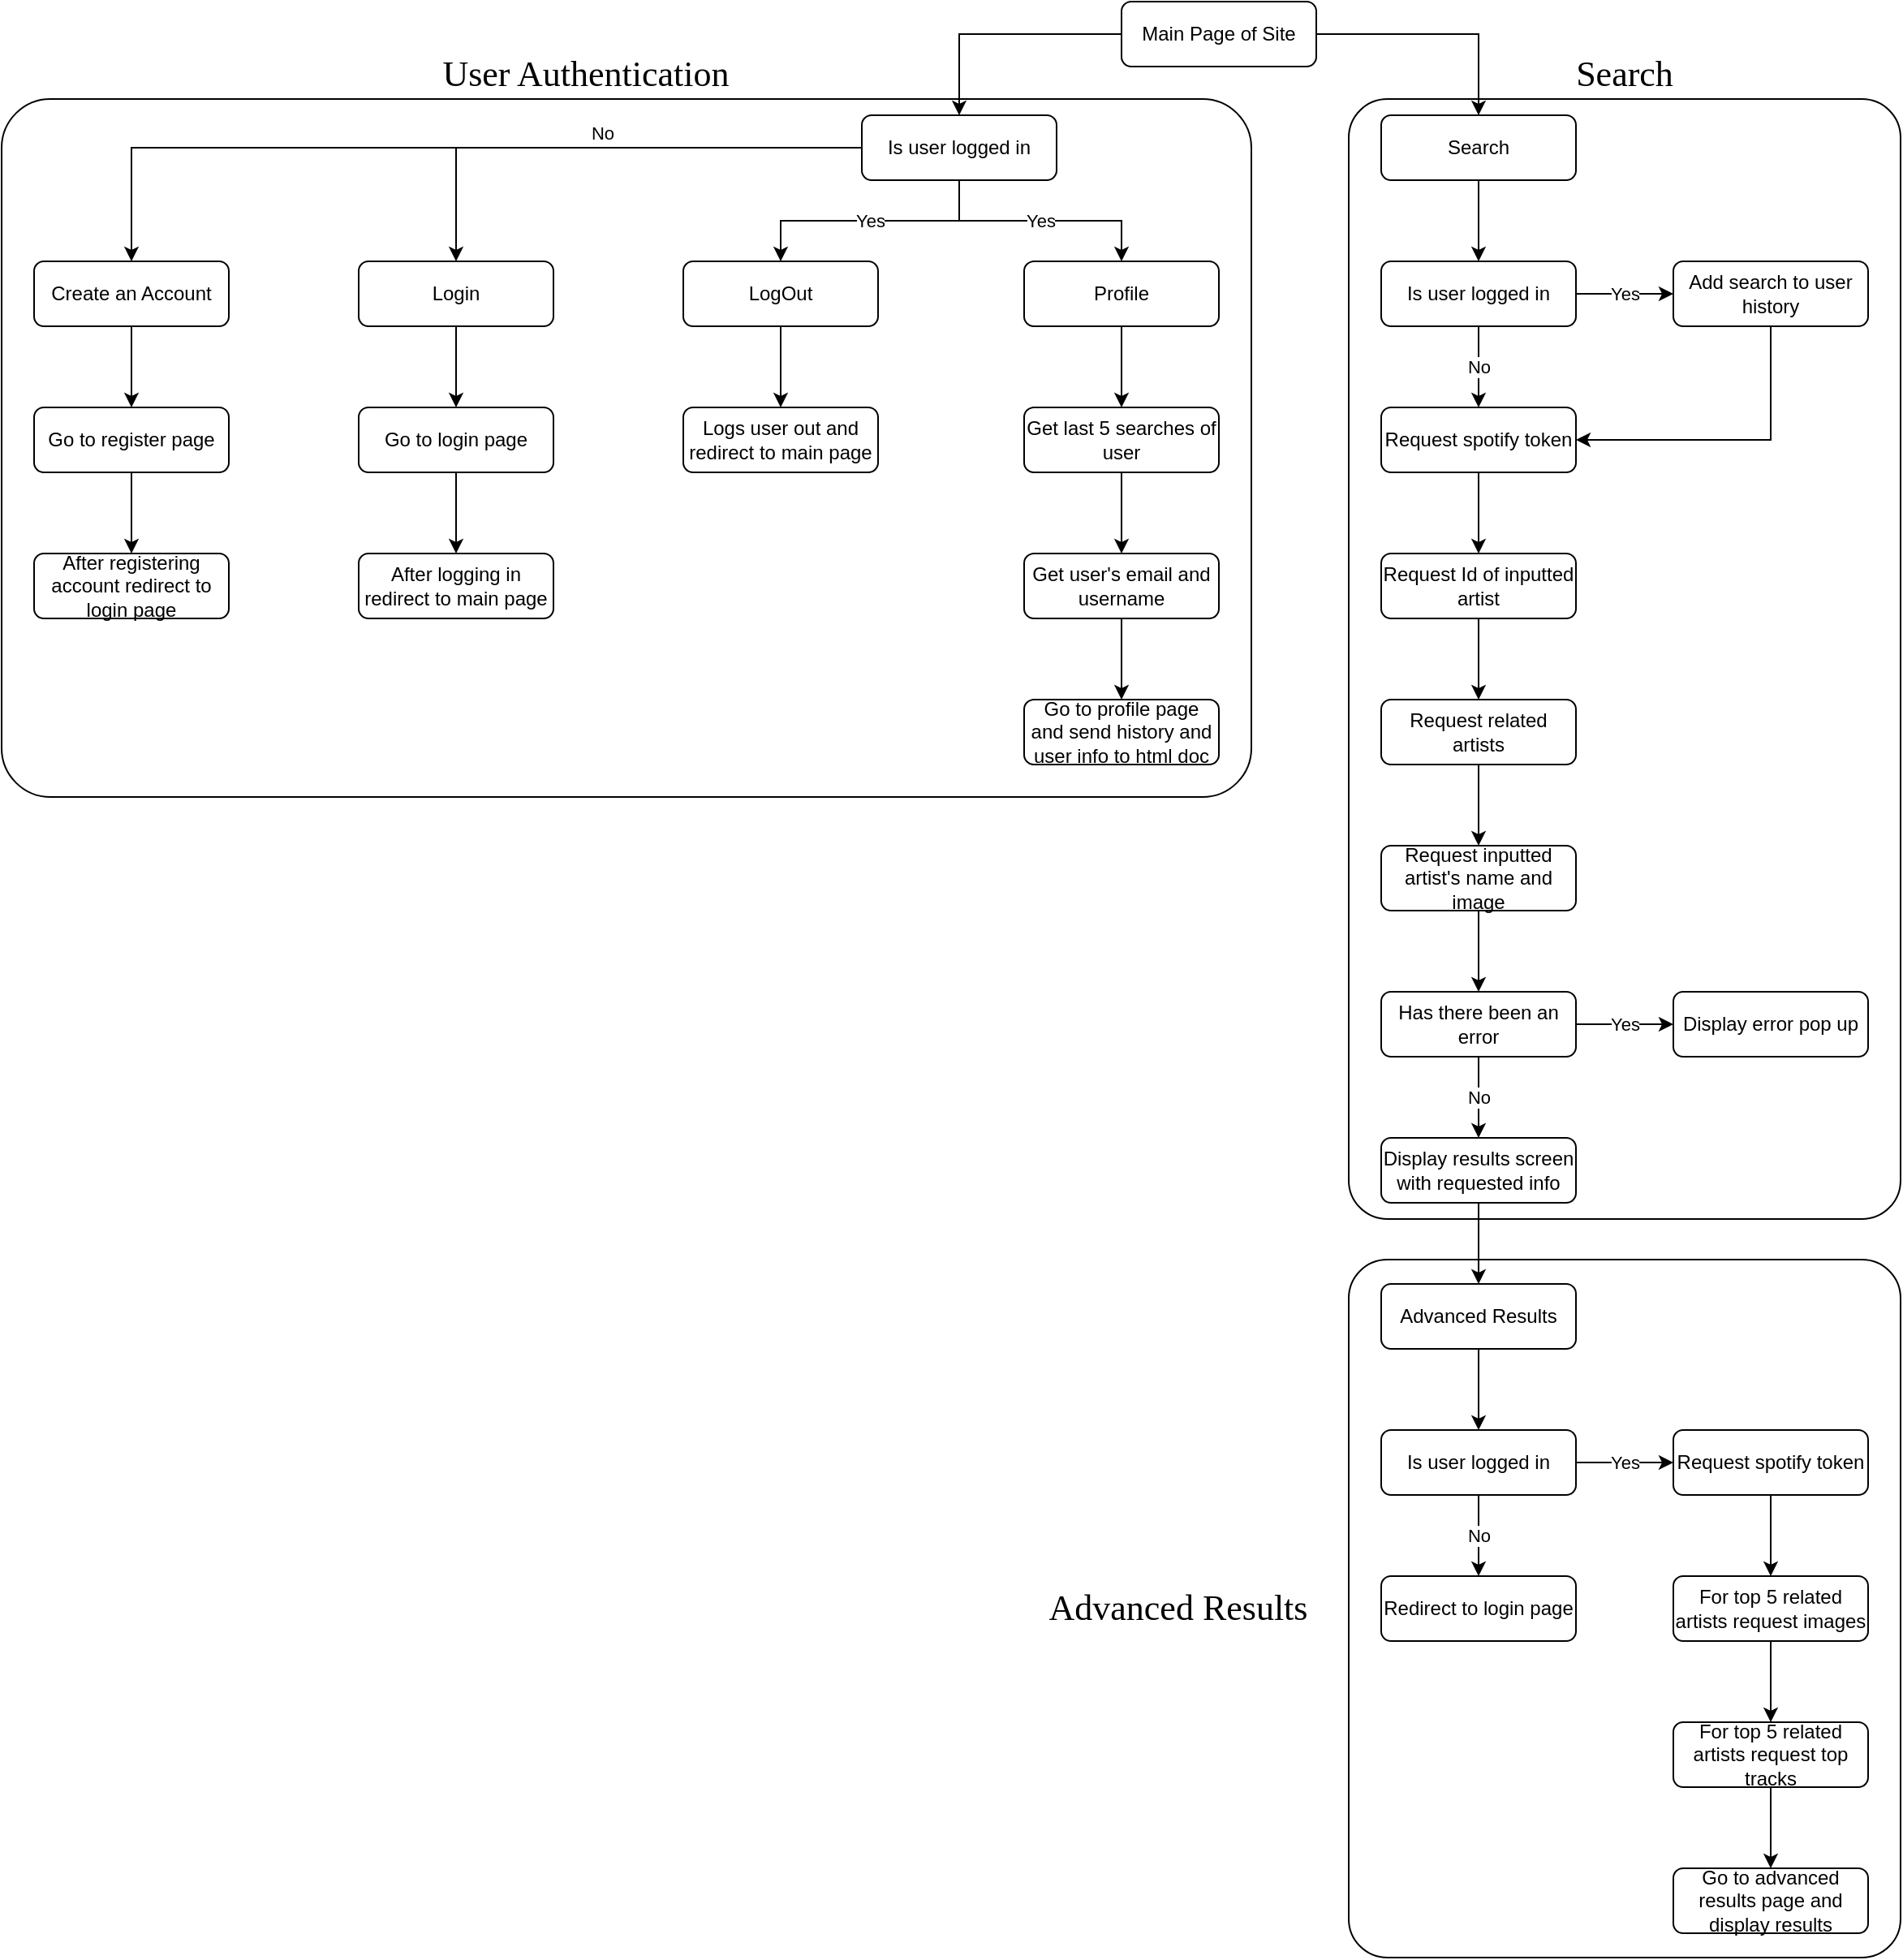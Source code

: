 <mxfile version="21.3.4" type="device">
  <diagram id="C5RBs43oDa-KdzZeNtuy" name="Page-1">
    <mxGraphModel dx="2020" dy="763" grid="1" gridSize="10" guides="1" tooltips="1" connect="1" arrows="1" fold="1" page="1" pageScale="1" pageWidth="827" pageHeight="1169" math="0" shadow="0">
      <root>
        <mxCell id="WIyWlLk6GJQsqaUBKTNV-0" />
        <mxCell id="WIyWlLk6GJQsqaUBKTNV-1" parent="WIyWlLk6GJQsqaUBKTNV-0" />
        <mxCell id="a9u134zF3roCWLQcO0iH-1" style="edgeStyle=orthogonalEdgeStyle;rounded=0;orthogonalLoop=1;jettySize=auto;html=1;exitX=1;exitY=0.5;exitDx=0;exitDy=0;entryX=0.5;entryY=0;entryDx=0;entryDy=0;" parent="WIyWlLk6GJQsqaUBKTNV-1" source="WIyWlLk6GJQsqaUBKTNV-3" target="a9u134zF3roCWLQcO0iH-0" edge="1">
          <mxGeometry relative="1" as="geometry" />
        </mxCell>
        <mxCell id="a9u134zF3roCWLQcO0iH-6" style="edgeStyle=orthogonalEdgeStyle;rounded=0;orthogonalLoop=1;jettySize=auto;html=1;" parent="WIyWlLk6GJQsqaUBKTNV-1" source="WIyWlLk6GJQsqaUBKTNV-3" target="a9u134zF3roCWLQcO0iH-5" edge="1">
          <mxGeometry relative="1" as="geometry" />
        </mxCell>
        <mxCell id="WIyWlLk6GJQsqaUBKTNV-3" value="Main Page of Site" style="rounded=1;whiteSpace=wrap;html=1;fontSize=12;glass=0;strokeWidth=1;shadow=0;" parent="WIyWlLk6GJQsqaUBKTNV-1" vertex="1">
          <mxGeometry x="340" y="10" width="120" height="40" as="geometry" />
        </mxCell>
        <mxCell id="a9u134zF3roCWLQcO0iH-19" style="edgeStyle=orthogonalEdgeStyle;rounded=0;orthogonalLoop=1;jettySize=auto;html=1;entryX=0.5;entryY=0;entryDx=0;entryDy=0;" parent="WIyWlLk6GJQsqaUBKTNV-1" source="a9u134zF3roCWLQcO0iH-0" target="a9u134zF3roCWLQcO0iH-18" edge="1">
          <mxGeometry relative="1" as="geometry" />
        </mxCell>
        <mxCell id="a9u134zF3roCWLQcO0iH-0" value="Search" style="rounded=1;whiteSpace=wrap;html=1;" parent="WIyWlLk6GJQsqaUBKTNV-1" vertex="1">
          <mxGeometry x="500" y="80" width="120" height="40" as="geometry" />
        </mxCell>
        <mxCell id="a9u134zF3roCWLQcO0iH-11" value="Yes" style="edgeStyle=orthogonalEdgeStyle;rounded=0;orthogonalLoop=1;jettySize=auto;html=1;entryX=0.5;entryY=0;entryDx=0;entryDy=0;verticalAlign=middle;" parent="WIyWlLk6GJQsqaUBKTNV-1" source="a9u134zF3roCWLQcO0iH-5" target="a9u134zF3roCWLQcO0iH-9" edge="1">
          <mxGeometry relative="1" as="geometry">
            <Array as="points">
              <mxPoint x="240" y="145" />
              <mxPoint x="130" y="145" />
            </Array>
          </mxGeometry>
        </mxCell>
        <mxCell id="a9u134zF3roCWLQcO0iH-12" value="Yes" style="edgeStyle=orthogonalEdgeStyle;rounded=0;orthogonalLoop=1;jettySize=auto;html=1;verticalAlign=middle;" parent="WIyWlLk6GJQsqaUBKTNV-1" source="a9u134zF3roCWLQcO0iH-5" target="a9u134zF3roCWLQcO0iH-10" edge="1">
          <mxGeometry relative="1" as="geometry" />
        </mxCell>
        <mxCell id="a9u134zF3roCWLQcO0iH-15" value="No" style="edgeStyle=orthogonalEdgeStyle;rounded=0;orthogonalLoop=1;jettySize=auto;html=1;entryX=0.5;entryY=0;entryDx=0;entryDy=0;verticalAlign=bottom;" parent="WIyWlLk6GJQsqaUBKTNV-1" source="a9u134zF3roCWLQcO0iH-5" target="a9u134zF3roCWLQcO0iH-13" edge="1">
          <mxGeometry relative="1" as="geometry" />
        </mxCell>
        <mxCell id="a9u134zF3roCWLQcO0iH-16" style="edgeStyle=orthogonalEdgeStyle;rounded=0;orthogonalLoop=1;jettySize=auto;html=1;entryX=0.5;entryY=0;entryDx=0;entryDy=0;" parent="WIyWlLk6GJQsqaUBKTNV-1" source="a9u134zF3roCWLQcO0iH-5" target="a9u134zF3roCWLQcO0iH-14" edge="1">
          <mxGeometry relative="1" as="geometry" />
        </mxCell>
        <mxCell id="a9u134zF3roCWLQcO0iH-5" value="Is user logged in" style="rounded=1;whiteSpace=wrap;html=1;" parent="WIyWlLk6GJQsqaUBKTNV-1" vertex="1">
          <mxGeometry x="180" y="80" width="120" height="40" as="geometry" />
        </mxCell>
        <mxCell id="a9u134zF3roCWLQcO0iH-63" style="edgeStyle=orthogonalEdgeStyle;rounded=0;orthogonalLoop=1;jettySize=auto;html=1;entryX=0.5;entryY=0;entryDx=0;entryDy=0;" parent="WIyWlLk6GJQsqaUBKTNV-1" source="a9u134zF3roCWLQcO0iH-9" target="a9u134zF3roCWLQcO0iH-62" edge="1">
          <mxGeometry relative="1" as="geometry" />
        </mxCell>
        <mxCell id="a9u134zF3roCWLQcO0iH-9" value="LogOut" style="rounded=1;whiteSpace=wrap;html=1;" parent="WIyWlLk6GJQsqaUBKTNV-1" vertex="1">
          <mxGeometry x="70" y="170" width="120" height="40" as="geometry" />
        </mxCell>
        <mxCell id="a9u134zF3roCWLQcO0iH-65" style="edgeStyle=orthogonalEdgeStyle;rounded=0;orthogonalLoop=1;jettySize=auto;html=1;exitX=0.5;exitY=1;exitDx=0;exitDy=0;entryX=0.5;entryY=0;entryDx=0;entryDy=0;" parent="WIyWlLk6GJQsqaUBKTNV-1" source="a9u134zF3roCWLQcO0iH-10" target="a9u134zF3roCWLQcO0iH-64" edge="1">
          <mxGeometry relative="1" as="geometry" />
        </mxCell>
        <mxCell id="a9u134zF3roCWLQcO0iH-10" value="Profile" style="rounded=1;whiteSpace=wrap;html=1;" parent="WIyWlLk6GJQsqaUBKTNV-1" vertex="1">
          <mxGeometry x="280" y="170" width="120" height="40" as="geometry" />
        </mxCell>
        <mxCell id="a9u134zF3roCWLQcO0iH-55" style="edgeStyle=orthogonalEdgeStyle;rounded=0;orthogonalLoop=1;jettySize=auto;html=1;" parent="WIyWlLk6GJQsqaUBKTNV-1" source="a9u134zF3roCWLQcO0iH-13" target="a9u134zF3roCWLQcO0iH-54" edge="1">
          <mxGeometry relative="1" as="geometry" />
        </mxCell>
        <mxCell id="a9u134zF3roCWLQcO0iH-13" value="Login" style="rounded=1;whiteSpace=wrap;html=1;" parent="WIyWlLk6GJQsqaUBKTNV-1" vertex="1">
          <mxGeometry x="-130" y="170" width="120" height="40" as="geometry" />
        </mxCell>
        <mxCell id="a9u134zF3roCWLQcO0iH-59" style="edgeStyle=orthogonalEdgeStyle;rounded=0;orthogonalLoop=1;jettySize=auto;html=1;entryX=0.5;entryY=0;entryDx=0;entryDy=0;" parent="WIyWlLk6GJQsqaUBKTNV-1" source="a9u134zF3roCWLQcO0iH-14" target="a9u134zF3roCWLQcO0iH-58" edge="1">
          <mxGeometry relative="1" as="geometry" />
        </mxCell>
        <mxCell id="a9u134zF3roCWLQcO0iH-14" value="Create an Account" style="rounded=1;whiteSpace=wrap;html=1;" parent="WIyWlLk6GJQsqaUBKTNV-1" vertex="1">
          <mxGeometry x="-330" y="170" width="120" height="40" as="geometry" />
        </mxCell>
        <mxCell id="a9u134zF3roCWLQcO0iH-22" value="Yes" style="edgeStyle=orthogonalEdgeStyle;rounded=0;orthogonalLoop=1;jettySize=auto;html=1;entryX=0;entryY=0.5;entryDx=0;entryDy=0;verticalAlign=middle;" parent="WIyWlLk6GJQsqaUBKTNV-1" source="a9u134zF3roCWLQcO0iH-18" target="a9u134zF3roCWLQcO0iH-21" edge="1">
          <mxGeometry relative="1" as="geometry">
            <mxPoint as="offset" />
          </mxGeometry>
        </mxCell>
        <mxCell id="a9u134zF3roCWLQcO0iH-24" value="No" style="edgeStyle=orthogonalEdgeStyle;rounded=0;orthogonalLoop=1;jettySize=auto;html=1;verticalAlign=middle;" parent="WIyWlLk6GJQsqaUBKTNV-1" source="a9u134zF3roCWLQcO0iH-18" target="a9u134zF3roCWLQcO0iH-23" edge="1">
          <mxGeometry relative="1" as="geometry" />
        </mxCell>
        <mxCell id="a9u134zF3roCWLQcO0iH-18" value="Is user logged in" style="rounded=1;whiteSpace=wrap;html=1;" parent="WIyWlLk6GJQsqaUBKTNV-1" vertex="1">
          <mxGeometry x="500" y="170" width="120" height="40" as="geometry" />
        </mxCell>
        <mxCell id="a9u134zF3roCWLQcO0iH-25" style="edgeStyle=orthogonalEdgeStyle;rounded=0;orthogonalLoop=1;jettySize=auto;html=1;entryX=1;entryY=0.5;entryDx=0;entryDy=0;" parent="WIyWlLk6GJQsqaUBKTNV-1" source="a9u134zF3roCWLQcO0iH-21" target="a9u134zF3roCWLQcO0iH-23" edge="1">
          <mxGeometry relative="1" as="geometry">
            <mxPoint x="740" y="260" as="targetPoint" />
            <Array as="points">
              <mxPoint x="740" y="280" />
            </Array>
          </mxGeometry>
        </mxCell>
        <mxCell id="a9u134zF3roCWLQcO0iH-21" value="Add search to user history" style="rounded=1;whiteSpace=wrap;html=1;" parent="WIyWlLk6GJQsqaUBKTNV-1" vertex="1">
          <mxGeometry x="680" y="170" width="120" height="40" as="geometry" />
        </mxCell>
        <mxCell id="a9u134zF3roCWLQcO0iH-27" style="edgeStyle=orthogonalEdgeStyle;rounded=0;orthogonalLoop=1;jettySize=auto;html=1;entryX=0.5;entryY=0;entryDx=0;entryDy=0;" parent="WIyWlLk6GJQsqaUBKTNV-1" source="a9u134zF3roCWLQcO0iH-23" target="a9u134zF3roCWLQcO0iH-26" edge="1">
          <mxGeometry relative="1" as="geometry" />
        </mxCell>
        <mxCell id="a9u134zF3roCWLQcO0iH-23" value="Request spotify token" style="rounded=1;whiteSpace=wrap;html=1;" parent="WIyWlLk6GJQsqaUBKTNV-1" vertex="1">
          <mxGeometry x="500" y="260" width="120" height="40" as="geometry" />
        </mxCell>
        <mxCell id="a9u134zF3roCWLQcO0iH-29" style="edgeStyle=orthogonalEdgeStyle;rounded=0;orthogonalLoop=1;jettySize=auto;html=1;entryX=0.5;entryY=0;entryDx=0;entryDy=0;" parent="WIyWlLk6GJQsqaUBKTNV-1" source="a9u134zF3roCWLQcO0iH-26" target="a9u134zF3roCWLQcO0iH-28" edge="1">
          <mxGeometry relative="1" as="geometry" />
        </mxCell>
        <mxCell id="a9u134zF3roCWLQcO0iH-26" value="Request Id of inputted artist" style="rounded=1;whiteSpace=wrap;html=1;" parent="WIyWlLk6GJQsqaUBKTNV-1" vertex="1">
          <mxGeometry x="500" y="350" width="120" height="40" as="geometry" />
        </mxCell>
        <mxCell id="a9u134zF3roCWLQcO0iH-31" style="edgeStyle=orthogonalEdgeStyle;rounded=0;orthogonalLoop=1;jettySize=auto;html=1;" parent="WIyWlLk6GJQsqaUBKTNV-1" source="a9u134zF3roCWLQcO0iH-28" target="a9u134zF3roCWLQcO0iH-30" edge="1">
          <mxGeometry relative="1" as="geometry" />
        </mxCell>
        <mxCell id="a9u134zF3roCWLQcO0iH-28" value="Request related artists" style="rounded=1;whiteSpace=wrap;html=1;" parent="WIyWlLk6GJQsqaUBKTNV-1" vertex="1">
          <mxGeometry x="500" y="440" width="120" height="40" as="geometry" />
        </mxCell>
        <mxCell id="a9u134zF3roCWLQcO0iH-33" style="edgeStyle=orthogonalEdgeStyle;rounded=0;orthogonalLoop=1;jettySize=auto;html=1;" parent="WIyWlLk6GJQsqaUBKTNV-1" source="a9u134zF3roCWLQcO0iH-30" target="a9u134zF3roCWLQcO0iH-32" edge="1">
          <mxGeometry relative="1" as="geometry" />
        </mxCell>
        <mxCell id="a9u134zF3roCWLQcO0iH-30" value="Request inputted artist&#39;s name and image" style="rounded=1;whiteSpace=wrap;html=1;" parent="WIyWlLk6GJQsqaUBKTNV-1" vertex="1">
          <mxGeometry x="500" y="530" width="120" height="40" as="geometry" />
        </mxCell>
        <mxCell id="a9u134zF3roCWLQcO0iH-35" value="Yes" style="edgeStyle=orthogonalEdgeStyle;rounded=0;orthogonalLoop=1;jettySize=auto;html=1;entryX=0;entryY=0.5;entryDx=0;entryDy=0;" parent="WIyWlLk6GJQsqaUBKTNV-1" source="a9u134zF3roCWLQcO0iH-32" target="a9u134zF3roCWLQcO0iH-34" edge="1">
          <mxGeometry relative="1" as="geometry" />
        </mxCell>
        <mxCell id="a9u134zF3roCWLQcO0iH-37" value="No" style="edgeStyle=orthogonalEdgeStyle;rounded=0;orthogonalLoop=1;jettySize=auto;html=1;" parent="WIyWlLk6GJQsqaUBKTNV-1" source="a9u134zF3roCWLQcO0iH-32" target="a9u134zF3roCWLQcO0iH-36" edge="1">
          <mxGeometry relative="1" as="geometry" />
        </mxCell>
        <mxCell id="a9u134zF3roCWLQcO0iH-32" value="Has there been an error" style="rounded=1;whiteSpace=wrap;html=1;" parent="WIyWlLk6GJQsqaUBKTNV-1" vertex="1">
          <mxGeometry x="500" y="620" width="120" height="40" as="geometry" />
        </mxCell>
        <mxCell id="a9u134zF3roCWLQcO0iH-34" value="Display error pop up" style="rounded=1;whiteSpace=wrap;html=1;" parent="WIyWlLk6GJQsqaUBKTNV-1" vertex="1">
          <mxGeometry x="680" y="620" width="120" height="40" as="geometry" />
        </mxCell>
        <mxCell id="a9u134zF3roCWLQcO0iH-40" style="edgeStyle=orthogonalEdgeStyle;rounded=0;orthogonalLoop=1;jettySize=auto;html=1;" parent="WIyWlLk6GJQsqaUBKTNV-1" source="a9u134zF3roCWLQcO0iH-36" target="a9u134zF3roCWLQcO0iH-39" edge="1">
          <mxGeometry relative="1" as="geometry" />
        </mxCell>
        <mxCell id="a9u134zF3roCWLQcO0iH-36" value="Display results screen with requested info" style="rounded=1;whiteSpace=wrap;html=1;" parent="WIyWlLk6GJQsqaUBKTNV-1" vertex="1">
          <mxGeometry x="500" y="710" width="120" height="40" as="geometry" />
        </mxCell>
        <mxCell id="a9u134zF3roCWLQcO0iH-42" style="edgeStyle=orthogonalEdgeStyle;rounded=0;orthogonalLoop=1;jettySize=auto;html=1;entryX=0.5;entryY=0;entryDx=0;entryDy=0;" parent="WIyWlLk6GJQsqaUBKTNV-1" source="a9u134zF3roCWLQcO0iH-39" target="a9u134zF3roCWLQcO0iH-41" edge="1">
          <mxGeometry relative="1" as="geometry" />
        </mxCell>
        <mxCell id="a9u134zF3roCWLQcO0iH-39" value="Advanced Results" style="rounded=1;whiteSpace=wrap;html=1;" parent="WIyWlLk6GJQsqaUBKTNV-1" vertex="1">
          <mxGeometry x="500" y="800" width="120" height="40" as="geometry" />
        </mxCell>
        <mxCell id="a9u134zF3roCWLQcO0iH-44" value="No" style="edgeStyle=orthogonalEdgeStyle;rounded=0;orthogonalLoop=1;jettySize=auto;html=1;" parent="WIyWlLk6GJQsqaUBKTNV-1" source="a9u134zF3roCWLQcO0iH-41" target="a9u134zF3roCWLQcO0iH-43" edge="1">
          <mxGeometry relative="1" as="geometry" />
        </mxCell>
        <mxCell id="a9u134zF3roCWLQcO0iH-47" value="Yes" style="edgeStyle=orthogonalEdgeStyle;rounded=0;orthogonalLoop=1;jettySize=auto;html=1;" parent="WIyWlLk6GJQsqaUBKTNV-1" source="a9u134zF3roCWLQcO0iH-41" target="a9u134zF3roCWLQcO0iH-45" edge="1">
          <mxGeometry relative="1" as="geometry" />
        </mxCell>
        <mxCell id="a9u134zF3roCWLQcO0iH-41" value="Is user logged in" style="rounded=1;whiteSpace=wrap;html=1;" parent="WIyWlLk6GJQsqaUBKTNV-1" vertex="1">
          <mxGeometry x="500" y="890" width="120" height="40" as="geometry" />
        </mxCell>
        <mxCell id="a9u134zF3roCWLQcO0iH-43" value="Redirect to login page" style="rounded=1;whiteSpace=wrap;html=1;" parent="WIyWlLk6GJQsqaUBKTNV-1" vertex="1">
          <mxGeometry x="500" y="980" width="120" height="40" as="geometry" />
        </mxCell>
        <mxCell id="a9u134zF3roCWLQcO0iH-49" style="edgeStyle=orthogonalEdgeStyle;rounded=0;orthogonalLoop=1;jettySize=auto;html=1;entryX=0.5;entryY=0;entryDx=0;entryDy=0;" parent="WIyWlLk6GJQsqaUBKTNV-1" source="a9u134zF3roCWLQcO0iH-45" target="a9u134zF3roCWLQcO0iH-48" edge="1">
          <mxGeometry relative="1" as="geometry" />
        </mxCell>
        <mxCell id="a9u134zF3roCWLQcO0iH-45" value="Request spotify token" style="rounded=1;whiteSpace=wrap;html=1;" parent="WIyWlLk6GJQsqaUBKTNV-1" vertex="1">
          <mxGeometry x="680" y="890" width="120" height="40" as="geometry" />
        </mxCell>
        <mxCell id="a9u134zF3roCWLQcO0iH-51" style="edgeStyle=orthogonalEdgeStyle;rounded=0;orthogonalLoop=1;jettySize=auto;html=1;entryX=0.5;entryY=0;entryDx=0;entryDy=0;" parent="WIyWlLk6GJQsqaUBKTNV-1" source="a9u134zF3roCWLQcO0iH-48" target="a9u134zF3roCWLQcO0iH-50" edge="1">
          <mxGeometry relative="1" as="geometry" />
        </mxCell>
        <mxCell id="a9u134zF3roCWLQcO0iH-48" value="For top 5 related artists request images" style="rounded=1;whiteSpace=wrap;html=1;" parent="WIyWlLk6GJQsqaUBKTNV-1" vertex="1">
          <mxGeometry x="680" y="980" width="120" height="40" as="geometry" />
        </mxCell>
        <mxCell id="a9u134zF3roCWLQcO0iH-53" style="edgeStyle=orthogonalEdgeStyle;rounded=0;orthogonalLoop=1;jettySize=auto;html=1;entryX=0.5;entryY=0;entryDx=0;entryDy=0;" parent="WIyWlLk6GJQsqaUBKTNV-1" source="a9u134zF3roCWLQcO0iH-50" target="a9u134zF3roCWLQcO0iH-52" edge="1">
          <mxGeometry relative="1" as="geometry" />
        </mxCell>
        <mxCell id="a9u134zF3roCWLQcO0iH-50" value="For top 5 related artists request top tracks" style="rounded=1;whiteSpace=wrap;html=1;" parent="WIyWlLk6GJQsqaUBKTNV-1" vertex="1">
          <mxGeometry x="680" y="1070" width="120" height="40" as="geometry" />
        </mxCell>
        <mxCell id="a9u134zF3roCWLQcO0iH-52" value="Go to advanced results page and display results" style="rounded=1;whiteSpace=wrap;html=1;" parent="WIyWlLk6GJQsqaUBKTNV-1" vertex="1">
          <mxGeometry x="680" y="1160" width="120" height="40" as="geometry" />
        </mxCell>
        <mxCell id="a9u134zF3roCWLQcO0iH-57" style="edgeStyle=orthogonalEdgeStyle;rounded=0;orthogonalLoop=1;jettySize=auto;html=1;entryX=0.5;entryY=0;entryDx=0;entryDy=0;" parent="WIyWlLk6GJQsqaUBKTNV-1" source="a9u134zF3roCWLQcO0iH-54" target="a9u134zF3roCWLQcO0iH-56" edge="1">
          <mxGeometry relative="1" as="geometry" />
        </mxCell>
        <mxCell id="a9u134zF3roCWLQcO0iH-54" value="Go to login page" style="rounded=1;whiteSpace=wrap;html=1;" parent="WIyWlLk6GJQsqaUBKTNV-1" vertex="1">
          <mxGeometry x="-130" y="260" width="120" height="40" as="geometry" />
        </mxCell>
        <mxCell id="a9u134zF3roCWLQcO0iH-56" value="After logging in redirect to main page" style="rounded=1;whiteSpace=wrap;html=1;" parent="WIyWlLk6GJQsqaUBKTNV-1" vertex="1">
          <mxGeometry x="-130" y="350" width="120" height="40" as="geometry" />
        </mxCell>
        <mxCell id="a9u134zF3roCWLQcO0iH-61" style="edgeStyle=orthogonalEdgeStyle;rounded=0;orthogonalLoop=1;jettySize=auto;html=1;entryX=0.5;entryY=0;entryDx=0;entryDy=0;" parent="WIyWlLk6GJQsqaUBKTNV-1" source="a9u134zF3roCWLQcO0iH-58" target="a9u134zF3roCWLQcO0iH-60" edge="1">
          <mxGeometry relative="1" as="geometry" />
        </mxCell>
        <mxCell id="a9u134zF3roCWLQcO0iH-58" value="Go to register page" style="rounded=1;whiteSpace=wrap;html=1;" parent="WIyWlLk6GJQsqaUBKTNV-1" vertex="1">
          <mxGeometry x="-330" y="260" width="120" height="40" as="geometry" />
        </mxCell>
        <mxCell id="a9u134zF3roCWLQcO0iH-60" value="After registering account redirect to login page" style="rounded=1;whiteSpace=wrap;html=1;" parent="WIyWlLk6GJQsqaUBKTNV-1" vertex="1">
          <mxGeometry x="-330" y="350" width="120" height="40" as="geometry" />
        </mxCell>
        <mxCell id="a9u134zF3roCWLQcO0iH-62" value="Logs user out and redirect to main page" style="rounded=1;whiteSpace=wrap;html=1;" parent="WIyWlLk6GJQsqaUBKTNV-1" vertex="1">
          <mxGeometry x="70" y="260" width="120" height="40" as="geometry" />
        </mxCell>
        <mxCell id="a9u134zF3roCWLQcO0iH-67" style="edgeStyle=orthogonalEdgeStyle;rounded=0;orthogonalLoop=1;jettySize=auto;html=1;" parent="WIyWlLk6GJQsqaUBKTNV-1" source="a9u134zF3roCWLQcO0iH-64" target="a9u134zF3roCWLQcO0iH-66" edge="1">
          <mxGeometry relative="1" as="geometry" />
        </mxCell>
        <mxCell id="a9u134zF3roCWLQcO0iH-64" value="Get last 5 searches of user" style="rounded=1;whiteSpace=wrap;html=1;" parent="WIyWlLk6GJQsqaUBKTNV-1" vertex="1">
          <mxGeometry x="280" y="260" width="120" height="40" as="geometry" />
        </mxCell>
        <mxCell id="a9u134zF3roCWLQcO0iH-69" style="edgeStyle=orthogonalEdgeStyle;rounded=0;orthogonalLoop=1;jettySize=auto;html=1;entryX=0.5;entryY=0;entryDx=0;entryDy=0;" parent="WIyWlLk6GJQsqaUBKTNV-1" source="a9u134zF3roCWLQcO0iH-66" target="a9u134zF3roCWLQcO0iH-68" edge="1">
          <mxGeometry relative="1" as="geometry" />
        </mxCell>
        <mxCell id="a9u134zF3roCWLQcO0iH-66" value="Get user&#39;s email and username" style="rounded=1;whiteSpace=wrap;html=1;" parent="WIyWlLk6GJQsqaUBKTNV-1" vertex="1">
          <mxGeometry x="280" y="350" width="120" height="40" as="geometry" />
        </mxCell>
        <mxCell id="a9u134zF3roCWLQcO0iH-68" value="Go to profile page and send history and user info to html doc" style="rounded=1;whiteSpace=wrap;html=1;" parent="WIyWlLk6GJQsqaUBKTNV-1" vertex="1">
          <mxGeometry x="280" y="440" width="120" height="40" as="geometry" />
        </mxCell>
        <mxCell id="UzUTsSLnXgv_0YKXVmf6-0" value="" style="rounded=1;whiteSpace=wrap;html=1;fillColor=none;arcSize=7;" parent="WIyWlLk6GJQsqaUBKTNV-1" vertex="1">
          <mxGeometry x="480" y="70" width="340" height="690" as="geometry" />
        </mxCell>
        <mxCell id="E06YfhyVL3kYCTvpLRJ0-1" value="Search" style="text;html=1;strokeColor=none;fillColor=none;align=center;verticalAlign=middle;whiteSpace=wrap;rounded=0;fontFamily=Verdana;fontSize=22;" vertex="1" parent="WIyWlLk6GJQsqaUBKTNV-1">
          <mxGeometry x="600" y="40" width="100" height="30" as="geometry" />
        </mxCell>
        <mxCell id="E06YfhyVL3kYCTvpLRJ0-3" value="" style="rounded=1;whiteSpace=wrap;html=1;fillColor=none;arcSize=7;" vertex="1" parent="WIyWlLk6GJQsqaUBKTNV-1">
          <mxGeometry x="480" y="785" width="340" height="430" as="geometry" />
        </mxCell>
        <mxCell id="E06YfhyVL3kYCTvpLRJ0-4" value="Advanced Results" style="text;html=1;strokeColor=none;fillColor=none;align=center;verticalAlign=middle;whiteSpace=wrap;rounded=0;fontSize=22;fontFamily=Verdana;" vertex="1" parent="WIyWlLk6GJQsqaUBKTNV-1">
          <mxGeometry x="270" y="985" width="210" height="30" as="geometry" />
        </mxCell>
        <mxCell id="E06YfhyVL3kYCTvpLRJ0-6" value="" style="rounded=1;whiteSpace=wrap;html=1;fillColor=none;arcSize=7;" vertex="1" parent="WIyWlLk6GJQsqaUBKTNV-1">
          <mxGeometry x="-350" y="70" width="770" height="430" as="geometry" />
        </mxCell>
        <mxCell id="E06YfhyVL3kYCTvpLRJ0-7" value="User Authentication" style="text;html=1;strokeColor=none;fillColor=none;align=center;verticalAlign=middle;whiteSpace=wrap;rounded=0;fontFamily=Verdana;fontSize=22;" vertex="1" parent="WIyWlLk6GJQsqaUBKTNV-1">
          <mxGeometry x="-100" y="40" width="220" height="30" as="geometry" />
        </mxCell>
      </root>
    </mxGraphModel>
  </diagram>
</mxfile>
